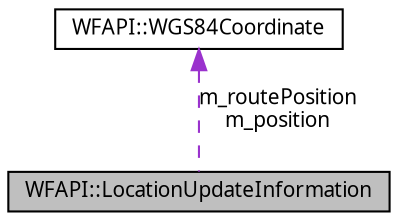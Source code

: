 digraph G
{
  edge [fontname="FreeSans.ttf",fontsize=10,labelfontname="FreeSans.ttf",labelfontsize=10];
  node [fontname="FreeSans.ttf",fontsize=10,shape=record];
  Node1 [label="WFAPI::LocationUpdateInformation",height=0.2,width=0.4,color="black", fillcolor="grey75", style="filled" fontcolor="black"];
  Node2 -> Node1 [dir=back,color="darkorchid3",fontsize=10,style="dashed",label="m_routePosition\nm_position",fontname="FreeSans.ttf"];
  Node2 [label="WFAPI::WGS84Coordinate",height=0.2,width=0.4,color="black", fillcolor="white", style="filled",URL="$classWFAPI_1_1WGS84Coordinate.html"];
}
